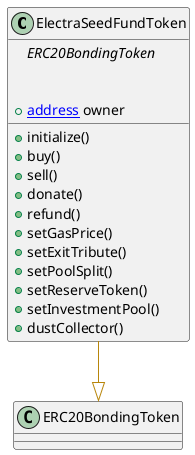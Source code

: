 @startuml
' -- for auto-render install: https://marketplace.visualstudio.com/items?itemName=jebbs.plantuml
' -- options --



' -- classes --


class ElectraSeedFundToken {
    ' -- inheritance --
	{abstract}ERC20BondingToken

    ' -- usingFor --

    ' -- vars --
	+[[address]] owner

    ' -- methods --
	+initialize()
	+buy()
	+sell()
	+donate()
	+refund()
	+setGasPrice()
	+setExitTribute()
	+setPoolSplit()
	+setReserveToken()
	+setInvestmentPool()
	+dustCollector()

}
' -- inheritance / usingFor --
ElectraSeedFundToken --[#DarkGoldenRod]|> ERC20BondingToken

@enduml